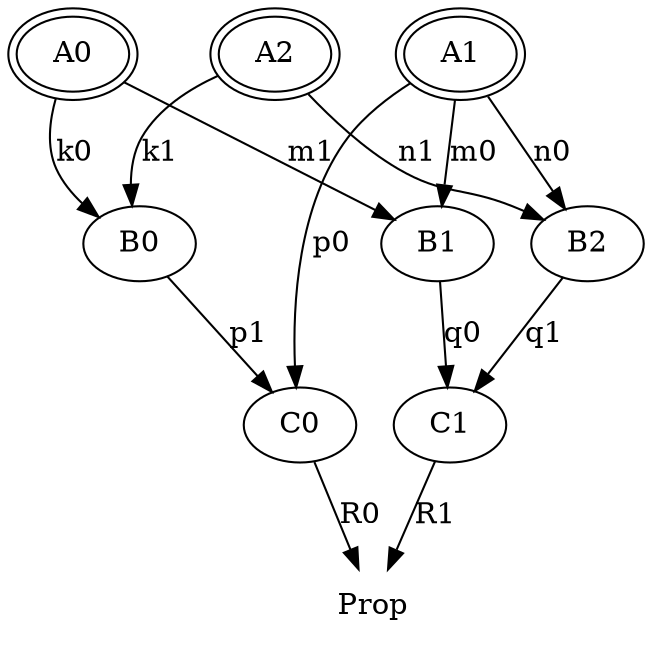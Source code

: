 digraph distr_l {
  node [peripheries = 2]

  T2 [label = "A0"]
  T4 [label = "A1"]
  T6 [label = "A2"]

  node [peripheries = 1]

  T0 [label = "C0"]
  T1 [label = "C1"]
  T3 [label = "B0"]
  T5 [label = "B1"]
  T7 [label = "B2"]

  node [peripheries = 0]

  T0 -> Prop [label = "R0"]
  T1 -> Prop [label = "R1"]
  T2 -> T3 [label = "k0"]
  T6 -> T3 [label = "k1"]
  T4 -> T5 [label = "m0"]
  T2 -> T5 [label = "m1"]
  T4 -> T7 [label = "n0"]
  T6 -> T7 [label = "n1"]
  T4 -> T0 [label = "p0"]
  T3 -> T0 [label = "p1"]
  T5 -> T1 [label = "q0"]
  T7 -> T1 [label = "q1"]
}
